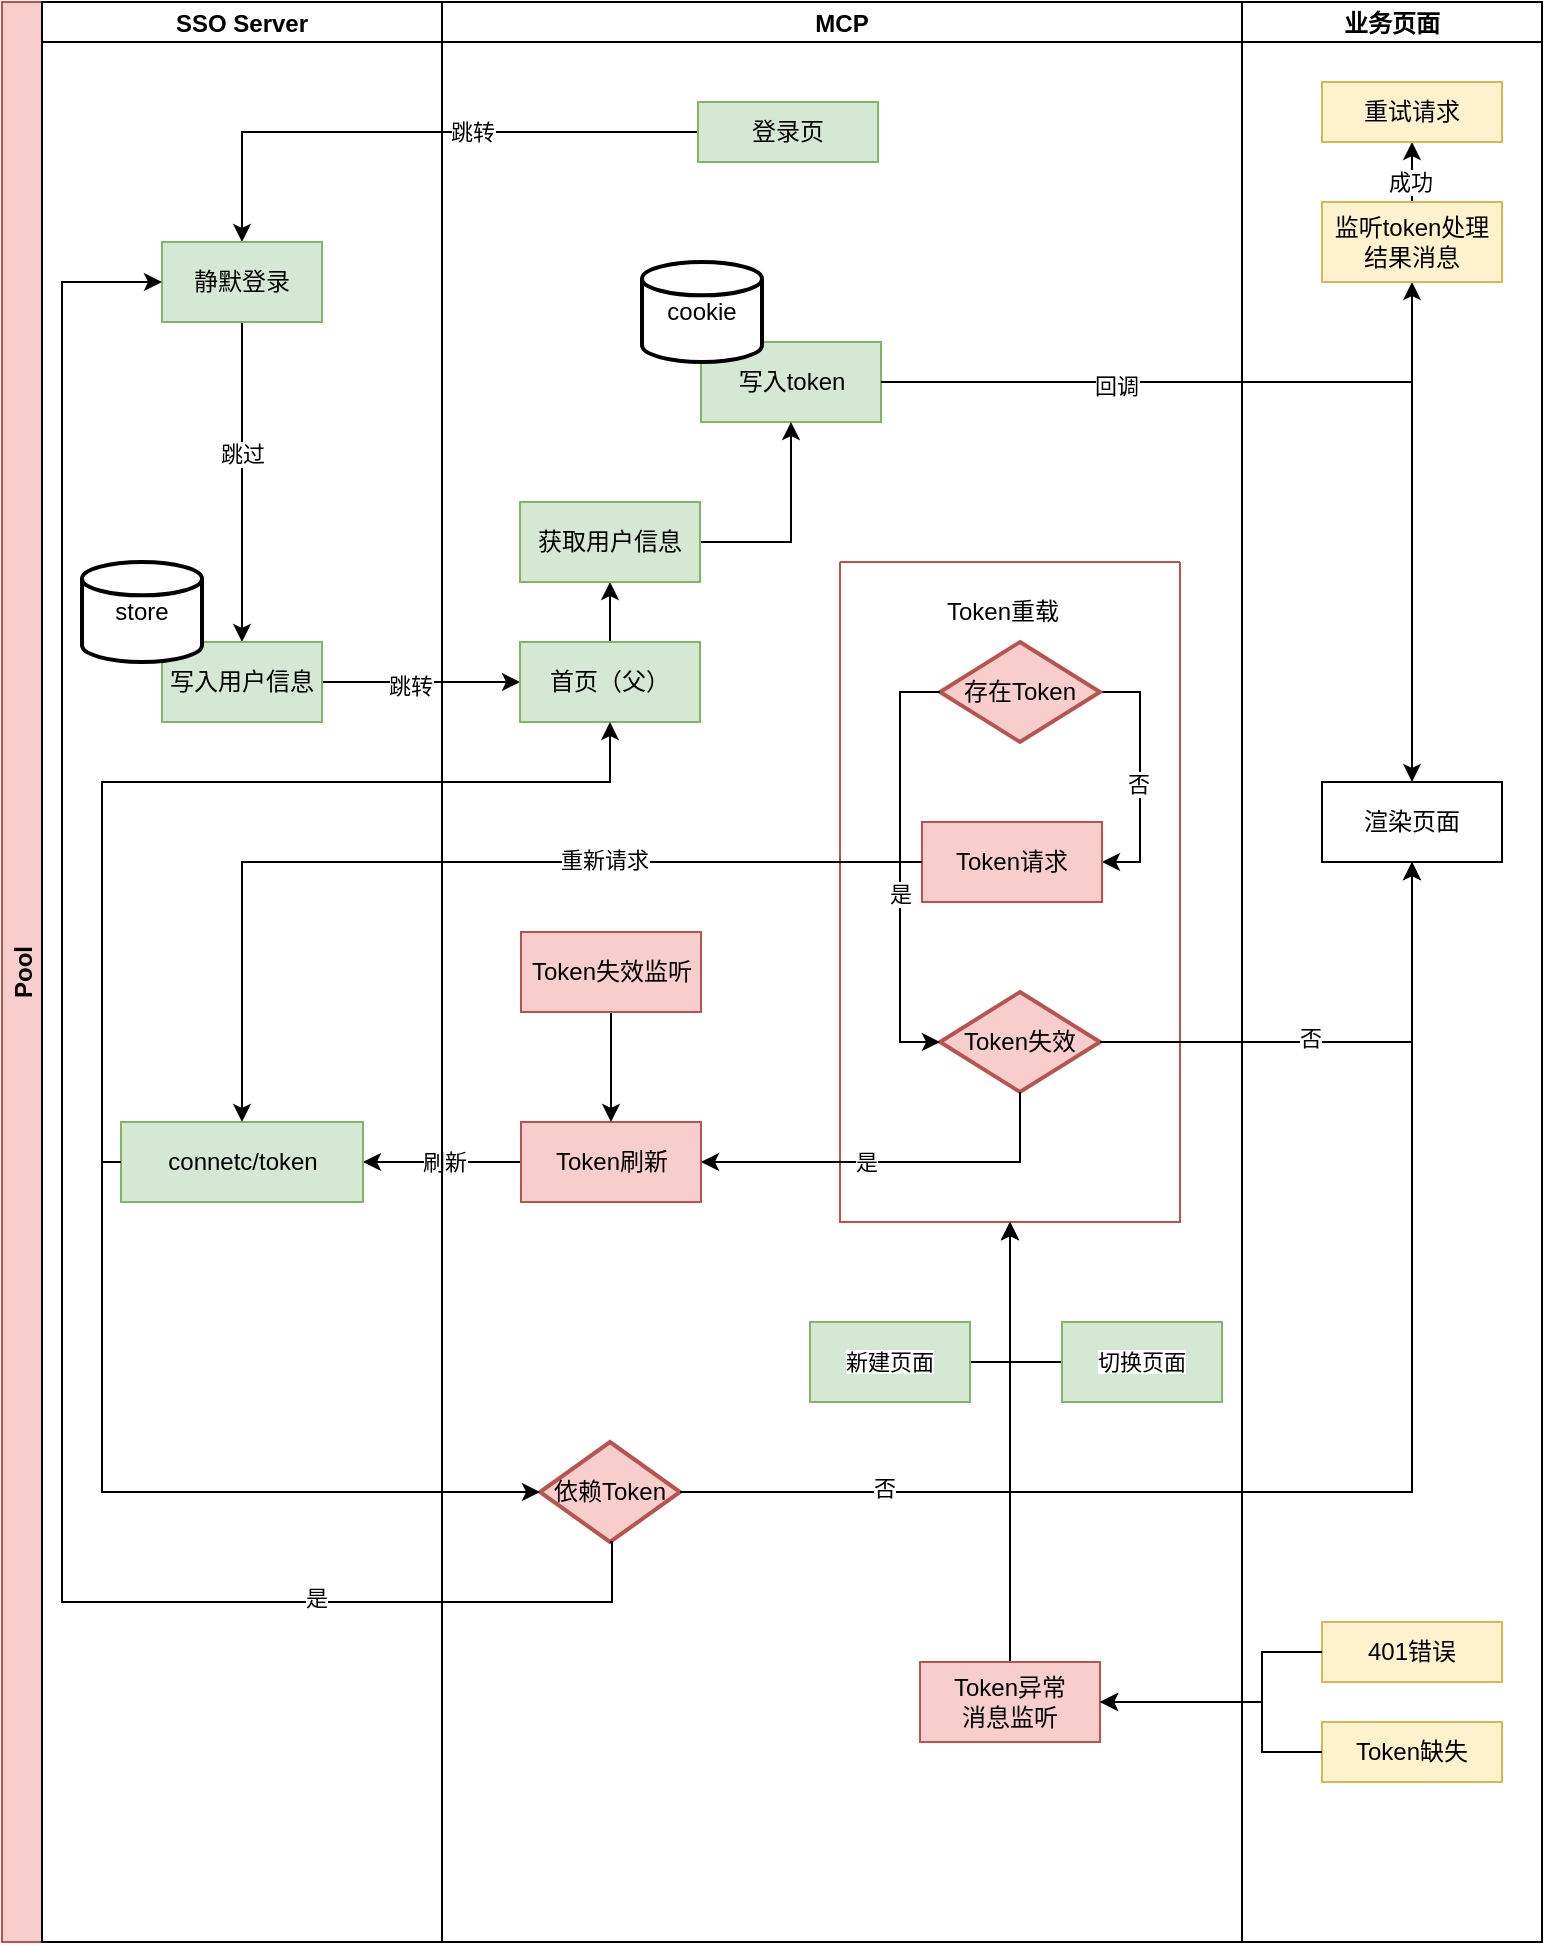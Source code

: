 <mxfile version="26.1.1">
  <diagram name="第 1 页" id="mMvDS8Gl5DTP-dUkQIf1">
    <mxGraphModel dx="786" dy="421" grid="1" gridSize="10" guides="1" tooltips="1" connect="1" arrows="1" fold="1" page="1" pageScale="1" pageWidth="827" pageHeight="1169" math="0" shadow="0">
      <root>
        <mxCell id="0" />
        <mxCell id="1" parent="0" />
        <mxCell id="QluS-aAjsIgC2w83DEUZ-6" value="Pool" style="swimlane;childLayout=stackLayout;resizeParent=1;resizeParentMax=0;startSize=20;horizontal=0;horizontalStack=1;fillColor=#f8cecc;strokeColor=#b85450;" parent="1" vertex="1">
          <mxGeometry x="10" width="770" height="970" as="geometry" />
        </mxCell>
        <mxCell id="QluS-aAjsIgC2w83DEUZ-15" style="edgeStyle=orthogonalEdgeStyle;rounded=0;orthogonalLoop=1;jettySize=auto;html=1;entryX=0.5;entryY=0;entryDx=0;entryDy=0;" parent="QluS-aAjsIgC2w83DEUZ-6" source="QluS-aAjsIgC2w83DEUZ-10" target="QluS-aAjsIgC2w83DEUZ-13" edge="1">
          <mxGeometry relative="1" as="geometry" />
        </mxCell>
        <mxCell id="QluS-aAjsIgC2w83DEUZ-16" value="跳转" style="edgeLabel;html=1;align=center;verticalAlign=middle;resizable=0;points=[];" parent="QluS-aAjsIgC2w83DEUZ-15" vertex="1" connectable="0">
          <mxGeometry x="-0.2" relative="1" as="geometry">
            <mxPoint as="offset" />
          </mxGeometry>
        </mxCell>
        <mxCell id="QluS-aAjsIgC2w83DEUZ-17" style="edgeStyle=orthogonalEdgeStyle;rounded=0;orthogonalLoop=1;jettySize=auto;html=1;entryX=0;entryY=0.5;entryDx=0;entryDy=0;exitX=1;exitY=0.5;exitDx=0;exitDy=0;" parent="QluS-aAjsIgC2w83DEUZ-6" source="nYzu0JgBFqqFMGA5fvKE-5" target="QluS-aAjsIgC2w83DEUZ-12" edge="1">
          <mxGeometry relative="1" as="geometry" />
        </mxCell>
        <mxCell id="QluS-aAjsIgC2w83DEUZ-18" value="跳转" style="edgeLabel;html=1;align=center;verticalAlign=middle;resizable=0;points=[];" parent="QluS-aAjsIgC2w83DEUZ-17" vertex="1" connectable="0">
          <mxGeometry x="-0.12" y="-2" relative="1" as="geometry">
            <mxPoint as="offset" />
          </mxGeometry>
        </mxCell>
        <mxCell id="rp30ESvSIAJqpPpiR4pG-22" style="edgeStyle=orthogonalEdgeStyle;rounded=0;orthogonalLoop=1;jettySize=auto;html=1;entryX=1;entryY=0.5;entryDx=0;entryDy=0;exitX=0;exitY=0.5;exitDx=0;exitDy=0;" parent="QluS-aAjsIgC2w83DEUZ-6" source="rp30ESvSIAJqpPpiR4pG-5" target="rp30ESvSIAJqpPpiR4pG-34" edge="1">
          <mxGeometry relative="1" as="geometry">
            <mxPoint x="245.25" y="445" as="sourcePoint" />
            <mxPoint x="180.5" y="580" as="targetPoint" />
          </mxGeometry>
        </mxCell>
        <mxCell id="rp30ESvSIAJqpPpiR4pG-23" value="刷新" style="edgeLabel;html=1;align=center;verticalAlign=middle;resizable=0;points=[];" parent="rp30ESvSIAJqpPpiR4pG-22" vertex="1" connectable="0">
          <mxGeometry x="-0.246" y="-3" relative="1" as="geometry">
            <mxPoint x="-9" y="3" as="offset" />
          </mxGeometry>
        </mxCell>
        <mxCell id="rp30ESvSIAJqpPpiR4pG-43" style="edgeStyle=orthogonalEdgeStyle;rounded=0;orthogonalLoop=1;jettySize=auto;html=1;" parent="QluS-aAjsIgC2w83DEUZ-6" source="QluS-aAjsIgC2w83DEUZ-30" target="KIUjc3lk86y1q8A7Fn4e-26" edge="1">
          <mxGeometry relative="1" as="geometry" />
        </mxCell>
        <mxCell id="QluS-aAjsIgC2w83DEUZ-7" value="SSO Server" style="swimlane;startSize=20;" parent="QluS-aAjsIgC2w83DEUZ-6" vertex="1">
          <mxGeometry x="20" width="200" height="970" as="geometry" />
        </mxCell>
        <mxCell id="nYzu0JgBFqqFMGA5fvKE-6" style="edgeStyle=orthogonalEdgeStyle;rounded=0;orthogonalLoop=1;jettySize=auto;html=1;entryX=0.5;entryY=0;entryDx=0;entryDy=0;" parent="QluS-aAjsIgC2w83DEUZ-7" source="QluS-aAjsIgC2w83DEUZ-13" target="nYzu0JgBFqqFMGA5fvKE-5" edge="1">
          <mxGeometry relative="1" as="geometry" />
        </mxCell>
        <mxCell id="nYzu0JgBFqqFMGA5fvKE-7" value="跳过" style="edgeLabel;html=1;align=center;verticalAlign=middle;resizable=0;points=[];" parent="nYzu0JgBFqqFMGA5fvKE-6" vertex="1" connectable="0">
          <mxGeometry x="-0.178" relative="1" as="geometry">
            <mxPoint as="offset" />
          </mxGeometry>
        </mxCell>
        <mxCell id="QluS-aAjsIgC2w83DEUZ-13" value="静默登录" style="rounded=0;whiteSpace=wrap;html=1;fillColor=#d5e8d4;strokeColor=#82b366;" parent="QluS-aAjsIgC2w83DEUZ-7" vertex="1">
          <mxGeometry x="60" y="120" width="80" height="40" as="geometry" />
        </mxCell>
        <mxCell id="nYzu0JgBFqqFMGA5fvKE-5" value="写入用户信息" style="rounded=0;whiteSpace=wrap;html=1;fillColor=#d5e8d4;strokeColor=#82b366;" parent="QluS-aAjsIgC2w83DEUZ-7" vertex="1">
          <mxGeometry x="60" y="320" width="80" height="40" as="geometry" />
        </mxCell>
        <mxCell id="QluS-aAjsIgC2w83DEUZ-19" value="store" style="strokeWidth=2;html=1;shape=mxgraph.flowchart.database;whiteSpace=wrap;" parent="QluS-aAjsIgC2w83DEUZ-7" vertex="1">
          <mxGeometry x="20" y="280" width="60" height="50" as="geometry" />
        </mxCell>
        <mxCell id="rp30ESvSIAJqpPpiR4pG-34" value="connetc/token" style="rounded=0;whiteSpace=wrap;html=1;fillColor=#d5e8d4;strokeColor=#82b366;" parent="QluS-aAjsIgC2w83DEUZ-7" vertex="1">
          <mxGeometry x="39.5" y="560" width="121" height="40" as="geometry" />
        </mxCell>
        <mxCell id="QluS-aAjsIgC2w83DEUZ-8" value="MCP" style="swimlane;startSize=20;" parent="QluS-aAjsIgC2w83DEUZ-6" vertex="1">
          <mxGeometry x="220" width="400" height="970" as="geometry" />
        </mxCell>
        <mxCell id="QluS-aAjsIgC2w83DEUZ-10" value="登录页" style="rounded=0;whiteSpace=wrap;html=1;fillColor=#d5e8d4;strokeColor=#82b366;" parent="QluS-aAjsIgC2w83DEUZ-8" vertex="1">
          <mxGeometry x="128" y="50" width="90" height="30" as="geometry" />
        </mxCell>
        <mxCell id="QluS-aAjsIgC2w83DEUZ-31" style="edgeStyle=orthogonalEdgeStyle;rounded=0;orthogonalLoop=1;jettySize=auto;html=1;entryX=0.5;entryY=1;entryDx=0;entryDy=0;" parent="QluS-aAjsIgC2w83DEUZ-8" source="QluS-aAjsIgC2w83DEUZ-12" target="nYzu0JgBFqqFMGA5fvKE-3" edge="1">
          <mxGeometry relative="1" as="geometry" />
        </mxCell>
        <mxCell id="QluS-aAjsIgC2w83DEUZ-12" value="首页（父）" style="rounded=0;whiteSpace=wrap;html=1;fillColor=#d5e8d4;strokeColor=#82b366;" parent="QluS-aAjsIgC2w83DEUZ-8" vertex="1">
          <mxGeometry x="39" y="320" width="90" height="40" as="geometry" />
        </mxCell>
        <mxCell id="VazsbbnlFcYlI6Tm8boF-20" style="edgeStyle=orthogonalEdgeStyle;rounded=0;orthogonalLoop=1;jettySize=auto;html=1;entryX=0.5;entryY=1;entryDx=0;entryDy=0;exitX=1;exitY=0.5;exitDx=0;exitDy=0;" parent="QluS-aAjsIgC2w83DEUZ-8" source="QluS-aAjsIgC2w83DEUZ-24" target="rp30ESvSIAJqpPpiR4pG-18" edge="1">
          <mxGeometry relative="1" as="geometry" />
        </mxCell>
        <mxCell id="QluS-aAjsIgC2w83DEUZ-24" value="&lt;span style=&quot;font-size: 11px; text-wrap-mode: nowrap; background-color: rgb(255, 255, 255);&quot;&gt;新建页面&lt;/span&gt;" style="rounded=0;whiteSpace=wrap;html=1;fillColor=#d5e8d4;strokeColor=#82b366;" parent="QluS-aAjsIgC2w83DEUZ-8" vertex="1">
          <mxGeometry x="184" y="660" width="80" height="40" as="geometry" />
        </mxCell>
        <mxCell id="QluS-aAjsIgC2w83DEUZ-30" value="写入token" style="rounded=0;whiteSpace=wrap;html=1;fillColor=#d5e8d4;strokeColor=#82b366;" parent="QluS-aAjsIgC2w83DEUZ-8" vertex="1">
          <mxGeometry x="129.5" y="170" width="90" height="40" as="geometry" />
        </mxCell>
        <mxCell id="QluS-aAjsIgC2w83DEUZ-38" value="cookie" style="strokeWidth=2;html=1;shape=mxgraph.flowchart.database;whiteSpace=wrap;" parent="QluS-aAjsIgC2w83DEUZ-8" vertex="1">
          <mxGeometry x="100" y="130" width="60" height="50" as="geometry" />
        </mxCell>
        <mxCell id="nYzu0JgBFqqFMGA5fvKE-4" style="edgeStyle=orthogonalEdgeStyle;rounded=0;orthogonalLoop=1;jettySize=auto;html=1;entryX=0.5;entryY=1;entryDx=0;entryDy=0;exitX=1;exitY=0.5;exitDx=0;exitDy=0;" parent="QluS-aAjsIgC2w83DEUZ-8" source="nYzu0JgBFqqFMGA5fvKE-3" target="QluS-aAjsIgC2w83DEUZ-30" edge="1">
          <mxGeometry relative="1" as="geometry" />
        </mxCell>
        <mxCell id="nYzu0JgBFqqFMGA5fvKE-3" value="获取用户信息" style="rounded=0;whiteSpace=wrap;html=1;fillColor=#d5e8d4;strokeColor=#82b366;" parent="QluS-aAjsIgC2w83DEUZ-8" vertex="1">
          <mxGeometry x="39" y="250" width="90" height="40" as="geometry" />
        </mxCell>
        <mxCell id="rp30ESvSIAJqpPpiR4pG-18" value="" style="swimlane;startSize=0;fillColor=#f8cecc;strokeColor=#b85450;" parent="QluS-aAjsIgC2w83DEUZ-8" vertex="1">
          <mxGeometry x="199" y="280" width="170" height="330" as="geometry">
            <mxRectangle x="68" y="320" width="50" height="40" as="alternateBounds" />
          </mxGeometry>
        </mxCell>
        <mxCell id="rp30ESvSIAJqpPpiR4pG-19" value="Token重载" style="text;html=1;align=center;verticalAlign=middle;resizable=0;points=[];autosize=1;strokeColor=none;fillColor=none;" parent="rp30ESvSIAJqpPpiR4pG-18" vertex="1">
          <mxGeometry x="41" y="10" width="80" height="30" as="geometry" />
        </mxCell>
        <mxCell id="VazsbbnlFcYlI6Tm8boF-61" style="edgeStyle=orthogonalEdgeStyle;rounded=0;orthogonalLoop=1;jettySize=auto;html=1;entryX=1;entryY=0.5;entryDx=0;entryDy=0;exitX=1;exitY=0.5;exitDx=0;exitDy=0;exitPerimeter=0;" parent="rp30ESvSIAJqpPpiR4pG-18" source="rp30ESvSIAJqpPpiR4pG-21" target="VazsbbnlFcYlI6Tm8boF-54" edge="1">
          <mxGeometry relative="1" as="geometry" />
        </mxCell>
        <mxCell id="VazsbbnlFcYlI6Tm8boF-62" value="&lt;div&gt;&lt;br&gt;&lt;/div&gt;&lt;div&gt;&lt;br&gt;&lt;/div&gt;" style="edgeLabel;html=1;align=center;verticalAlign=middle;resizable=0;points=[];" parent="VazsbbnlFcYlI6Tm8boF-61" vertex="1" connectable="0">
          <mxGeometry x="-0.476" relative="1" as="geometry">
            <mxPoint as="offset" />
          </mxGeometry>
        </mxCell>
        <mxCell id="VazsbbnlFcYlI6Tm8boF-63" value="否" style="edgeLabel;html=1;align=center;verticalAlign=middle;resizable=0;points=[];" parent="VazsbbnlFcYlI6Tm8boF-61" vertex="1" connectable="0">
          <mxGeometry x="0.067" y="-1" relative="1" as="geometry">
            <mxPoint as="offset" />
          </mxGeometry>
        </mxCell>
        <mxCell id="rp30ESvSIAJqpPpiR4pG-21" value="存在Token" style="strokeWidth=2;html=1;shape=mxgraph.flowchart.decision;whiteSpace=wrap;fillColor=#f8cecc;strokeColor=#b85450;" parent="rp30ESvSIAJqpPpiR4pG-18" vertex="1">
          <mxGeometry x="50" y="40" width="80" height="50" as="geometry" />
        </mxCell>
        <mxCell id="VazsbbnlFcYlI6Tm8boF-53" value="Token失效" style="strokeWidth=2;html=1;shape=mxgraph.flowchart.decision;whiteSpace=wrap;fillColor=#f8cecc;strokeColor=#b85450;" parent="rp30ESvSIAJqpPpiR4pG-18" vertex="1">
          <mxGeometry x="50" y="215" width="80" height="50" as="geometry" />
        </mxCell>
        <mxCell id="VazsbbnlFcYlI6Tm8boF-54" value="Token请求" style="rounded=0;whiteSpace=wrap;html=1;fillColor=#f8cecc;strokeColor=#b85450;" parent="rp30ESvSIAJqpPpiR4pG-18" vertex="1">
          <mxGeometry x="41" y="130" width="90" height="40" as="geometry" />
        </mxCell>
        <mxCell id="VazsbbnlFcYlI6Tm8boF-72" style="edgeStyle=orthogonalEdgeStyle;rounded=0;orthogonalLoop=1;jettySize=auto;html=1;entryX=0;entryY=0.5;entryDx=0;entryDy=0;entryPerimeter=0;exitX=0;exitY=0.5;exitDx=0;exitDy=0;exitPerimeter=0;" parent="rp30ESvSIAJqpPpiR4pG-18" source="rp30ESvSIAJqpPpiR4pG-21" target="VazsbbnlFcYlI6Tm8boF-53" edge="1">
          <mxGeometry relative="1" as="geometry">
            <Array as="points">
              <mxPoint x="30" y="65" />
              <mxPoint x="30" y="240" />
            </Array>
          </mxGeometry>
        </mxCell>
        <mxCell id="VazsbbnlFcYlI6Tm8boF-75" value="是" style="edgeLabel;html=1;align=center;verticalAlign=middle;resizable=0;points=[];" parent="VazsbbnlFcYlI6Tm8boF-72" vertex="1" connectable="0">
          <mxGeometry x="0.126" relative="1" as="geometry">
            <mxPoint as="offset" />
          </mxGeometry>
        </mxCell>
        <mxCell id="VazsbbnlFcYlI6Tm8boF-1" value="依赖Token" style="strokeWidth=2;html=1;shape=mxgraph.flowchart.decision;whiteSpace=wrap;fillColor=#f8cecc;strokeColor=#b85450;" parent="QluS-aAjsIgC2w83DEUZ-8" vertex="1">
          <mxGeometry x="49" y="720" width="70" height="50" as="geometry" />
        </mxCell>
        <mxCell id="VazsbbnlFcYlI6Tm8boF-22" style="edgeStyle=orthogonalEdgeStyle;rounded=0;orthogonalLoop=1;jettySize=auto;html=1;entryX=0.5;entryY=1;entryDx=0;entryDy=0;" parent="QluS-aAjsIgC2w83DEUZ-8" source="rp30ESvSIAJqpPpiR4pG-52" target="rp30ESvSIAJqpPpiR4pG-18" edge="1">
          <mxGeometry relative="1" as="geometry" />
        </mxCell>
        <mxCell id="rp30ESvSIAJqpPpiR4pG-52" value="Token异常&lt;div&gt;消息监听&lt;/div&gt;" style="rounded=0;whiteSpace=wrap;html=1;fillColor=#f8cecc;strokeColor=#b85450;" parent="QluS-aAjsIgC2w83DEUZ-8" vertex="1">
          <mxGeometry x="239" y="830" width="90" height="40" as="geometry" />
        </mxCell>
        <mxCell id="VazsbbnlFcYlI6Tm8boF-31" style="edgeStyle=orthogonalEdgeStyle;rounded=0;orthogonalLoop=1;jettySize=auto;html=1;entryX=0.5;entryY=1;entryDx=0;entryDy=0;" parent="QluS-aAjsIgC2w83DEUZ-8" source="rp30ESvSIAJqpPpiR4pG-54" target="rp30ESvSIAJqpPpiR4pG-18" edge="1">
          <mxGeometry relative="1" as="geometry">
            <Array as="points">
              <mxPoint x="284" y="680" />
            </Array>
          </mxGeometry>
        </mxCell>
        <mxCell id="rp30ESvSIAJqpPpiR4pG-54" value="&lt;span style=&quot;font-size: 11px; text-wrap-mode: nowrap; background-color: rgb(255, 255, 255);&quot;&gt;切换页面&lt;/span&gt;" style="rounded=0;whiteSpace=wrap;html=1;fillColor=#d5e8d4;strokeColor=#82b366;" parent="QluS-aAjsIgC2w83DEUZ-8" vertex="1">
          <mxGeometry x="310" y="660" width="80" height="40" as="geometry" />
        </mxCell>
        <mxCell id="rp30ESvSIAJqpPpiR4pG-5" value="Token刷新" style="rounded=0;whiteSpace=wrap;html=1;fillColor=#f8cecc;strokeColor=#b85450;" parent="QluS-aAjsIgC2w83DEUZ-8" vertex="1">
          <mxGeometry x="39.5" y="560" width="90" height="40" as="geometry" />
        </mxCell>
        <mxCell id="VazsbbnlFcYlI6Tm8boF-47" style="edgeStyle=orthogonalEdgeStyle;rounded=0;orthogonalLoop=1;jettySize=auto;html=1;entryX=0.5;entryY=0;entryDx=0;entryDy=0;" parent="QluS-aAjsIgC2w83DEUZ-8" source="VazsbbnlFcYlI6Tm8boF-41" target="rp30ESvSIAJqpPpiR4pG-5" edge="1">
          <mxGeometry relative="1" as="geometry" />
        </mxCell>
        <mxCell id="VazsbbnlFcYlI6Tm8boF-41" value="Token失效监听" style="rounded=0;whiteSpace=wrap;html=1;fillColor=#f8cecc;strokeColor=#b85450;" parent="QluS-aAjsIgC2w83DEUZ-8" vertex="1">
          <mxGeometry x="39.5" y="465" width="90" height="40" as="geometry" />
        </mxCell>
        <mxCell id="VazsbbnlFcYlI6Tm8boF-59" style="edgeStyle=orthogonalEdgeStyle;rounded=0;orthogonalLoop=1;jettySize=auto;html=1;entryX=1;entryY=0.5;entryDx=0;entryDy=0;exitX=0.5;exitY=1;exitDx=0;exitDy=0;exitPerimeter=0;" parent="QluS-aAjsIgC2w83DEUZ-8" source="VazsbbnlFcYlI6Tm8boF-53" target="rp30ESvSIAJqpPpiR4pG-5" edge="1">
          <mxGeometry relative="1" as="geometry" />
        </mxCell>
        <mxCell id="VazsbbnlFcYlI6Tm8boF-60" value="是" style="edgeLabel;html=1;align=center;verticalAlign=middle;resizable=0;points=[];" parent="VazsbbnlFcYlI6Tm8boF-59" vertex="1" connectable="0">
          <mxGeometry x="0.155" relative="1" as="geometry">
            <mxPoint as="offset" />
          </mxGeometry>
        </mxCell>
        <mxCell id="QluS-aAjsIgC2w83DEUZ-9" value="业务页面" style="swimlane;startSize=20;" parent="QluS-aAjsIgC2w83DEUZ-6" vertex="1">
          <mxGeometry x="620" width="150" height="970" as="geometry" />
        </mxCell>
        <mxCell id="QluS-aAjsIgC2w83DEUZ-61" value="渲染页面" style="rounded=0;whiteSpace=wrap;html=1;" parent="QluS-aAjsIgC2w83DEUZ-9" vertex="1">
          <mxGeometry x="40" y="390" width="90" height="40" as="geometry" />
        </mxCell>
        <mxCell id="KIUjc3lk86y1q8A7Fn4e-28" style="edgeStyle=orthogonalEdgeStyle;rounded=0;orthogonalLoop=1;jettySize=auto;html=1;entryX=0.5;entryY=1;entryDx=0;entryDy=0;exitX=0.5;exitY=0;exitDx=0;exitDy=0;" parent="QluS-aAjsIgC2w83DEUZ-9" source="KIUjc3lk86y1q8A7Fn4e-26" target="KIUjc3lk86y1q8A7Fn4e-29" edge="1">
          <mxGeometry relative="1" as="geometry">
            <mxPoint x="171" y="750" as="targetPoint" />
          </mxGeometry>
        </mxCell>
        <mxCell id="KIUjc3lk86y1q8A7Fn4e-31" value="成功" style="edgeLabel;html=1;align=center;verticalAlign=middle;resizable=0;points=[];" parent="KIUjc3lk86y1q8A7Fn4e-28" vertex="1" connectable="0">
          <mxGeometry x="-0.3" y="1" relative="1" as="geometry">
            <mxPoint as="offset" />
          </mxGeometry>
        </mxCell>
        <mxCell id="KIUjc3lk86y1q8A7Fn4e-26" value="监听token处理结果消息" style="rounded=0;whiteSpace=wrap;html=1;fillColor=#fff2cc;strokeColor=#d6b656;" parent="QluS-aAjsIgC2w83DEUZ-9" vertex="1">
          <mxGeometry x="40" y="100" width="90" height="40" as="geometry" />
        </mxCell>
        <mxCell id="KIUjc3lk86y1q8A7Fn4e-29" value="重试请求" style="rounded=0;whiteSpace=wrap;html=1;fillColor=#fff2cc;strokeColor=#d6b656;" parent="QluS-aAjsIgC2w83DEUZ-9" vertex="1">
          <mxGeometry x="40" y="40" width="90" height="30" as="geometry" />
        </mxCell>
        <mxCell id="KIUjc3lk86y1q8A7Fn4e-24" value="401错误" style="rounded=0;whiteSpace=wrap;html=1;fillColor=#fff2cc;strokeColor=#d6b656;" parent="QluS-aAjsIgC2w83DEUZ-9" vertex="1">
          <mxGeometry x="40" y="810" width="90" height="30" as="geometry" />
        </mxCell>
        <mxCell id="rp30ESvSIAJqpPpiR4pG-50" value="Token缺失" style="rounded=0;whiteSpace=wrap;html=1;fillColor=#fff2cc;strokeColor=#d6b656;" parent="QluS-aAjsIgC2w83DEUZ-9" vertex="1">
          <mxGeometry x="40" y="860" width="90" height="30" as="geometry" />
        </mxCell>
        <mxCell id="VazsbbnlFcYlI6Tm8boF-6" style="edgeStyle=orthogonalEdgeStyle;rounded=0;orthogonalLoop=1;jettySize=auto;html=1;entryX=0;entryY=0.5;entryDx=0;entryDy=0;exitX=0.5;exitY=1;exitDx=0;exitDy=0;exitPerimeter=0;" parent="QluS-aAjsIgC2w83DEUZ-6" source="VazsbbnlFcYlI6Tm8boF-1" target="QluS-aAjsIgC2w83DEUZ-13" edge="1">
          <mxGeometry relative="1" as="geometry">
            <Array as="points">
              <mxPoint x="305" y="770" />
              <mxPoint x="305" y="800" />
              <mxPoint x="30" y="800" />
              <mxPoint x="30" y="140" />
            </Array>
          </mxGeometry>
        </mxCell>
        <mxCell id="VazsbbnlFcYlI6Tm8boF-7" value="是" style="edgeLabel;html=1;align=center;verticalAlign=middle;resizable=0;points=[];" parent="VazsbbnlFcYlI6Tm8boF-6" vertex="1" connectable="0">
          <mxGeometry x="-0.647" y="-2" relative="1" as="geometry">
            <mxPoint as="offset" />
          </mxGeometry>
        </mxCell>
        <mxCell id="rp30ESvSIAJqpPpiR4pG-57" style="edgeStyle=orthogonalEdgeStyle;rounded=0;orthogonalLoop=1;jettySize=auto;html=1;entryX=1;entryY=0.5;entryDx=0;entryDy=0;" parent="QluS-aAjsIgC2w83DEUZ-6" source="KIUjc3lk86y1q8A7Fn4e-24" target="rp30ESvSIAJqpPpiR4pG-52" edge="1">
          <mxGeometry relative="1" as="geometry">
            <Array as="points">
              <mxPoint x="630" y="825" />
              <mxPoint x="630" y="850" />
            </Array>
          </mxGeometry>
        </mxCell>
        <mxCell id="rp30ESvSIAJqpPpiR4pG-58" style="edgeStyle=orthogonalEdgeStyle;rounded=0;orthogonalLoop=1;jettySize=auto;html=1;entryX=1;entryY=0.5;entryDx=0;entryDy=0;" parent="QluS-aAjsIgC2w83DEUZ-6" source="rp30ESvSIAJqpPpiR4pG-50" target="rp30ESvSIAJqpPpiR4pG-52" edge="1">
          <mxGeometry relative="1" as="geometry">
            <Array as="points">
              <mxPoint x="630" y="875" />
              <mxPoint x="630" y="850" />
            </Array>
          </mxGeometry>
        </mxCell>
        <mxCell id="VazsbbnlFcYlI6Tm8boF-11" style="edgeStyle=orthogonalEdgeStyle;rounded=0;orthogonalLoop=1;jettySize=auto;html=1;entryX=0.5;entryY=1;entryDx=0;entryDy=0;" parent="QluS-aAjsIgC2w83DEUZ-6" source="VazsbbnlFcYlI6Tm8boF-1" target="QluS-aAjsIgC2w83DEUZ-61" edge="1">
          <mxGeometry relative="1" as="geometry" />
        </mxCell>
        <mxCell id="VazsbbnlFcYlI6Tm8boF-12" value="否" style="edgeLabel;html=1;align=center;verticalAlign=middle;resizable=0;points=[];" parent="VazsbbnlFcYlI6Tm8boF-11" vertex="1" connectable="0">
          <mxGeometry x="-0.7" y="2" relative="1" as="geometry">
            <mxPoint as="offset" />
          </mxGeometry>
        </mxCell>
        <mxCell id="VazsbbnlFcYlI6Tm8boF-24" style="edgeStyle=orthogonalEdgeStyle;rounded=0;orthogonalLoop=1;jettySize=auto;html=1;entryX=0;entryY=0.5;entryDx=0;entryDy=0;entryPerimeter=0;exitX=0;exitY=0.5;exitDx=0;exitDy=0;" parent="QluS-aAjsIgC2w83DEUZ-6" source="rp30ESvSIAJqpPpiR4pG-34" target="VazsbbnlFcYlI6Tm8boF-1" edge="1">
          <mxGeometry relative="1" as="geometry">
            <Array as="points">
              <mxPoint x="50" y="580" />
              <mxPoint x="50" y="745" />
            </Array>
            <mxPoint x="59.5" y="580" as="sourcePoint" />
          </mxGeometry>
        </mxCell>
        <mxCell id="VazsbbnlFcYlI6Tm8boF-32" style="edgeStyle=orthogonalEdgeStyle;rounded=0;orthogonalLoop=1;jettySize=auto;html=1;entryX=0.5;entryY=0;entryDx=0;entryDy=0;" parent="QluS-aAjsIgC2w83DEUZ-6" source="QluS-aAjsIgC2w83DEUZ-30" target="QluS-aAjsIgC2w83DEUZ-61" edge="1">
          <mxGeometry relative="1" as="geometry" />
        </mxCell>
        <mxCell id="VazsbbnlFcYlI6Tm8boF-36" value="回调" style="edgeLabel;html=1;align=center;verticalAlign=middle;resizable=0;points=[];" parent="VazsbbnlFcYlI6Tm8boF-32" vertex="1" connectable="0">
          <mxGeometry x="-0.501" y="-2" relative="1" as="geometry">
            <mxPoint x="1" as="offset" />
          </mxGeometry>
        </mxCell>
        <mxCell id="VazsbbnlFcYlI6Tm8boF-55" style="edgeStyle=orthogonalEdgeStyle;rounded=0;orthogonalLoop=1;jettySize=auto;html=1;entryX=0.5;entryY=0;entryDx=0;entryDy=0;" parent="QluS-aAjsIgC2w83DEUZ-6" source="VazsbbnlFcYlI6Tm8boF-54" target="rp30ESvSIAJqpPpiR4pG-34" edge="1">
          <mxGeometry relative="1" as="geometry" />
        </mxCell>
        <mxCell id="VazsbbnlFcYlI6Tm8boF-69" value="重新请求" style="edgeLabel;html=1;align=center;verticalAlign=middle;resizable=0;points=[];" parent="VazsbbnlFcYlI6Tm8boF-55" vertex="1" connectable="0">
          <mxGeometry x="-0.324" y="-1" relative="1" as="geometry">
            <mxPoint as="offset" />
          </mxGeometry>
        </mxCell>
        <mxCell id="VazsbbnlFcYlI6Tm8boF-70" style="edgeStyle=orthogonalEdgeStyle;rounded=0;orthogonalLoop=1;jettySize=auto;html=1;entryX=0.5;entryY=1;entryDx=0;entryDy=0;" parent="QluS-aAjsIgC2w83DEUZ-6" source="VazsbbnlFcYlI6Tm8boF-53" target="QluS-aAjsIgC2w83DEUZ-61" edge="1">
          <mxGeometry relative="1" as="geometry" />
        </mxCell>
        <mxCell id="VazsbbnlFcYlI6Tm8boF-71" value="否" style="edgeLabel;html=1;align=center;verticalAlign=middle;resizable=0;points=[];" parent="VazsbbnlFcYlI6Tm8boF-70" vertex="1" connectable="0">
          <mxGeometry x="-0.151" y="2" relative="1" as="geometry">
            <mxPoint as="offset" />
          </mxGeometry>
        </mxCell>
        <mxCell id="glMINWXdwHH2YlCCJ-WL-1" style="edgeStyle=orthogonalEdgeStyle;rounded=0;orthogonalLoop=1;jettySize=auto;html=1;entryX=0.5;entryY=1;entryDx=0;entryDy=0;" edge="1" parent="QluS-aAjsIgC2w83DEUZ-6" source="rp30ESvSIAJqpPpiR4pG-34" target="QluS-aAjsIgC2w83DEUZ-12">
          <mxGeometry relative="1" as="geometry">
            <Array as="points">
              <mxPoint x="50" y="580" />
              <mxPoint x="50" y="390" />
              <mxPoint x="304" y="390" />
            </Array>
          </mxGeometry>
        </mxCell>
      </root>
    </mxGraphModel>
  </diagram>
</mxfile>
